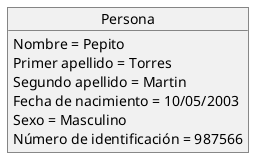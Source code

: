 @startuml
Object Persona
Persona : Nombre = Pepito
Persona : Primer apellido = Torres
Persona : Segundo apellido = Martin
Persona : Fecha de nacimiento = 10/05/2003
Persona : Sexo = Masculino
Persona :  Número de identificación = 987566

@enduml